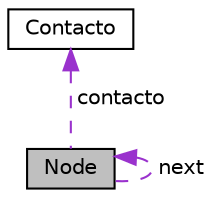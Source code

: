 digraph "Node"
{
 // LATEX_PDF_SIZE
  edge [fontname="Helvetica",fontsize="10",labelfontname="Helvetica",labelfontsize="10"];
  node [fontname="Helvetica",fontsize="10",shape=record];
  Node1 [label="Node",height=0.2,width=0.4,color="black", fillcolor="grey75", style="filled", fontcolor="black",tooltip="Clase para representar un nodo en una lista enlazada de contactos."];
  Node1 -> Node1 [dir="back",color="darkorchid3",fontsize="10",style="dashed",label=" next" ,fontname="Helvetica"];
  Node2 -> Node1 [dir="back",color="darkorchid3",fontsize="10",style="dashed",label=" contacto" ,fontname="Helvetica"];
  Node2 [label="Contacto",height=0.2,width=0.4,color="black", fillcolor="white", style="filled",URL="$class_contacto.html",tooltip="Clase para almacenar y manipular información de contactos."];
}
